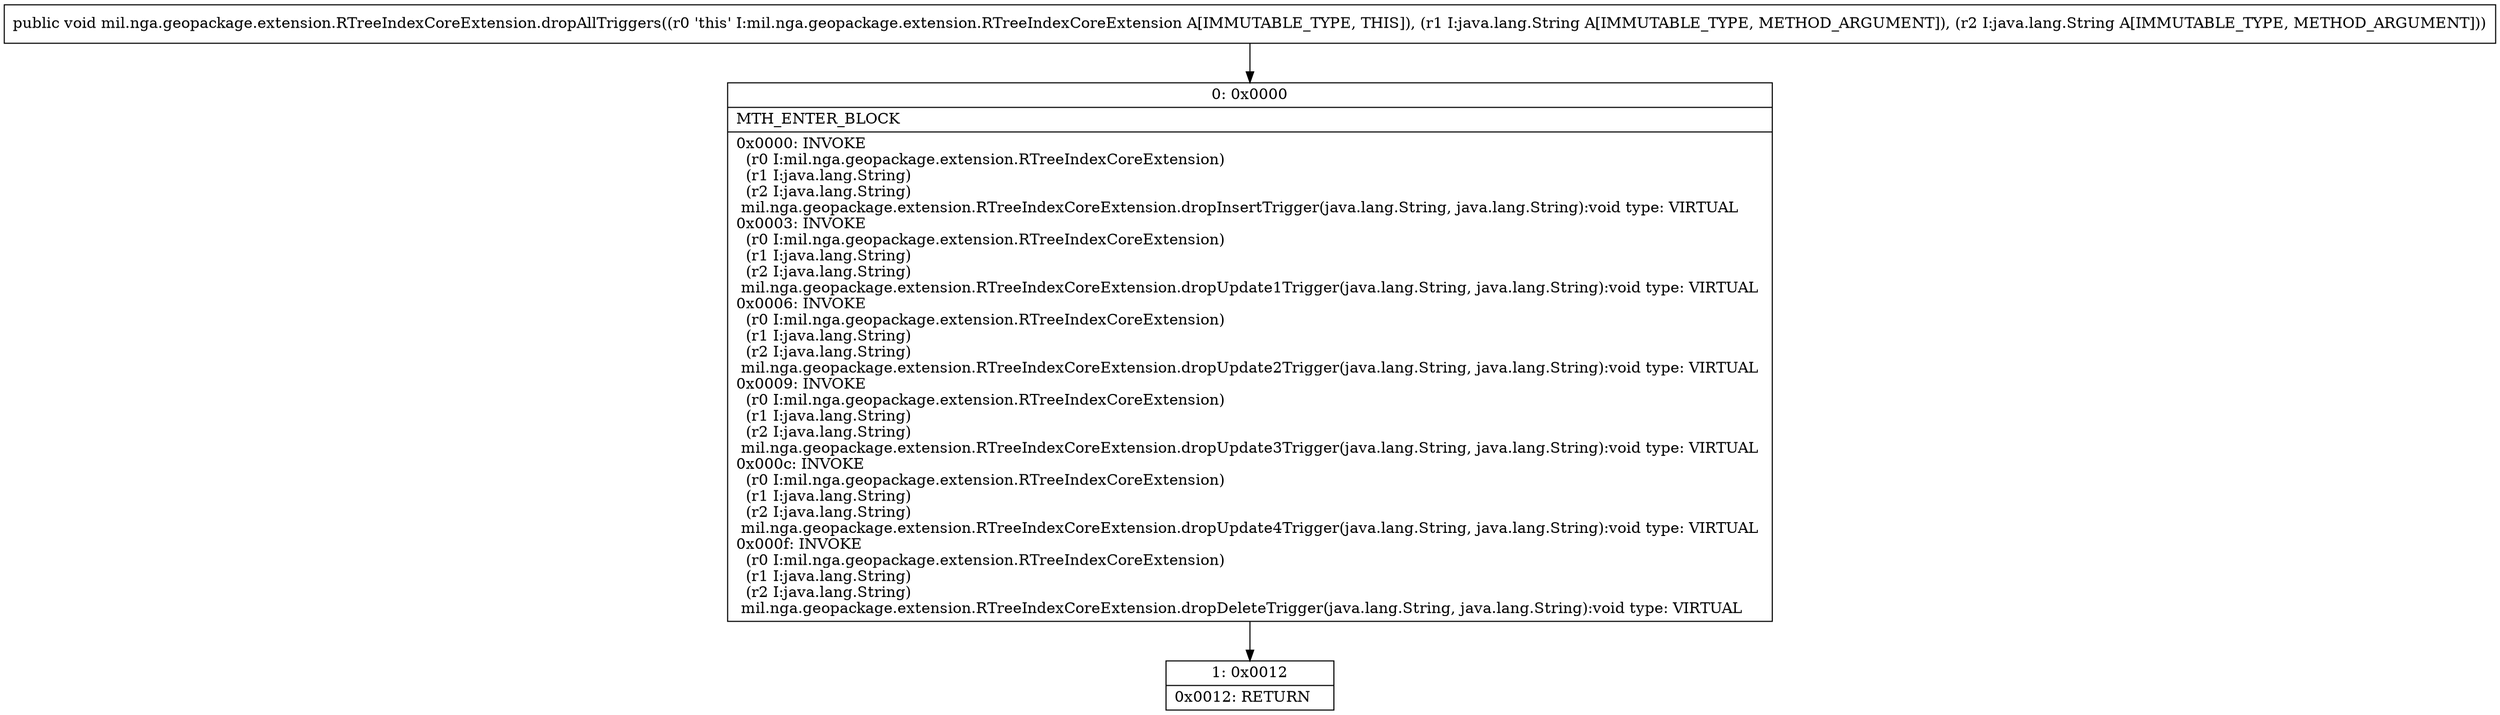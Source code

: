 digraph "CFG formil.nga.geopackage.extension.RTreeIndexCoreExtension.dropAllTriggers(Ljava\/lang\/String;Ljava\/lang\/String;)V" {
Node_0 [shape=record,label="{0\:\ 0x0000|MTH_ENTER_BLOCK\l|0x0000: INVOKE  \l  (r0 I:mil.nga.geopackage.extension.RTreeIndexCoreExtension)\l  (r1 I:java.lang.String)\l  (r2 I:java.lang.String)\l mil.nga.geopackage.extension.RTreeIndexCoreExtension.dropInsertTrigger(java.lang.String, java.lang.String):void type: VIRTUAL \l0x0003: INVOKE  \l  (r0 I:mil.nga.geopackage.extension.RTreeIndexCoreExtension)\l  (r1 I:java.lang.String)\l  (r2 I:java.lang.String)\l mil.nga.geopackage.extension.RTreeIndexCoreExtension.dropUpdate1Trigger(java.lang.String, java.lang.String):void type: VIRTUAL \l0x0006: INVOKE  \l  (r0 I:mil.nga.geopackage.extension.RTreeIndexCoreExtension)\l  (r1 I:java.lang.String)\l  (r2 I:java.lang.String)\l mil.nga.geopackage.extension.RTreeIndexCoreExtension.dropUpdate2Trigger(java.lang.String, java.lang.String):void type: VIRTUAL \l0x0009: INVOKE  \l  (r0 I:mil.nga.geopackage.extension.RTreeIndexCoreExtension)\l  (r1 I:java.lang.String)\l  (r2 I:java.lang.String)\l mil.nga.geopackage.extension.RTreeIndexCoreExtension.dropUpdate3Trigger(java.lang.String, java.lang.String):void type: VIRTUAL \l0x000c: INVOKE  \l  (r0 I:mil.nga.geopackage.extension.RTreeIndexCoreExtension)\l  (r1 I:java.lang.String)\l  (r2 I:java.lang.String)\l mil.nga.geopackage.extension.RTreeIndexCoreExtension.dropUpdate4Trigger(java.lang.String, java.lang.String):void type: VIRTUAL \l0x000f: INVOKE  \l  (r0 I:mil.nga.geopackage.extension.RTreeIndexCoreExtension)\l  (r1 I:java.lang.String)\l  (r2 I:java.lang.String)\l mil.nga.geopackage.extension.RTreeIndexCoreExtension.dropDeleteTrigger(java.lang.String, java.lang.String):void type: VIRTUAL \l}"];
Node_1 [shape=record,label="{1\:\ 0x0012|0x0012: RETURN   \l}"];
MethodNode[shape=record,label="{public void mil.nga.geopackage.extension.RTreeIndexCoreExtension.dropAllTriggers((r0 'this' I:mil.nga.geopackage.extension.RTreeIndexCoreExtension A[IMMUTABLE_TYPE, THIS]), (r1 I:java.lang.String A[IMMUTABLE_TYPE, METHOD_ARGUMENT]), (r2 I:java.lang.String A[IMMUTABLE_TYPE, METHOD_ARGUMENT])) }"];
MethodNode -> Node_0;
Node_0 -> Node_1;
}


